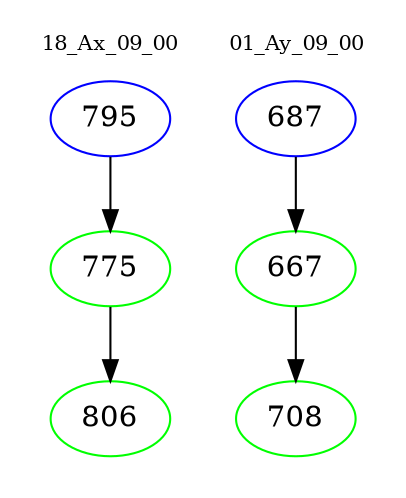 digraph{
subgraph cluster_0 {
color = white
label = "18_Ax_09_00";
fontsize=10;
T0_795 [label="795", color="blue"]
T0_795 -> T0_775 [color="black"]
T0_775 [label="775", color="green"]
T0_775 -> T0_806 [color="black"]
T0_806 [label="806", color="green"]
}
subgraph cluster_1 {
color = white
label = "01_Ay_09_00";
fontsize=10;
T1_687 [label="687", color="blue"]
T1_687 -> T1_667 [color="black"]
T1_667 [label="667", color="green"]
T1_667 -> T1_708 [color="black"]
T1_708 [label="708", color="green"]
}
}

